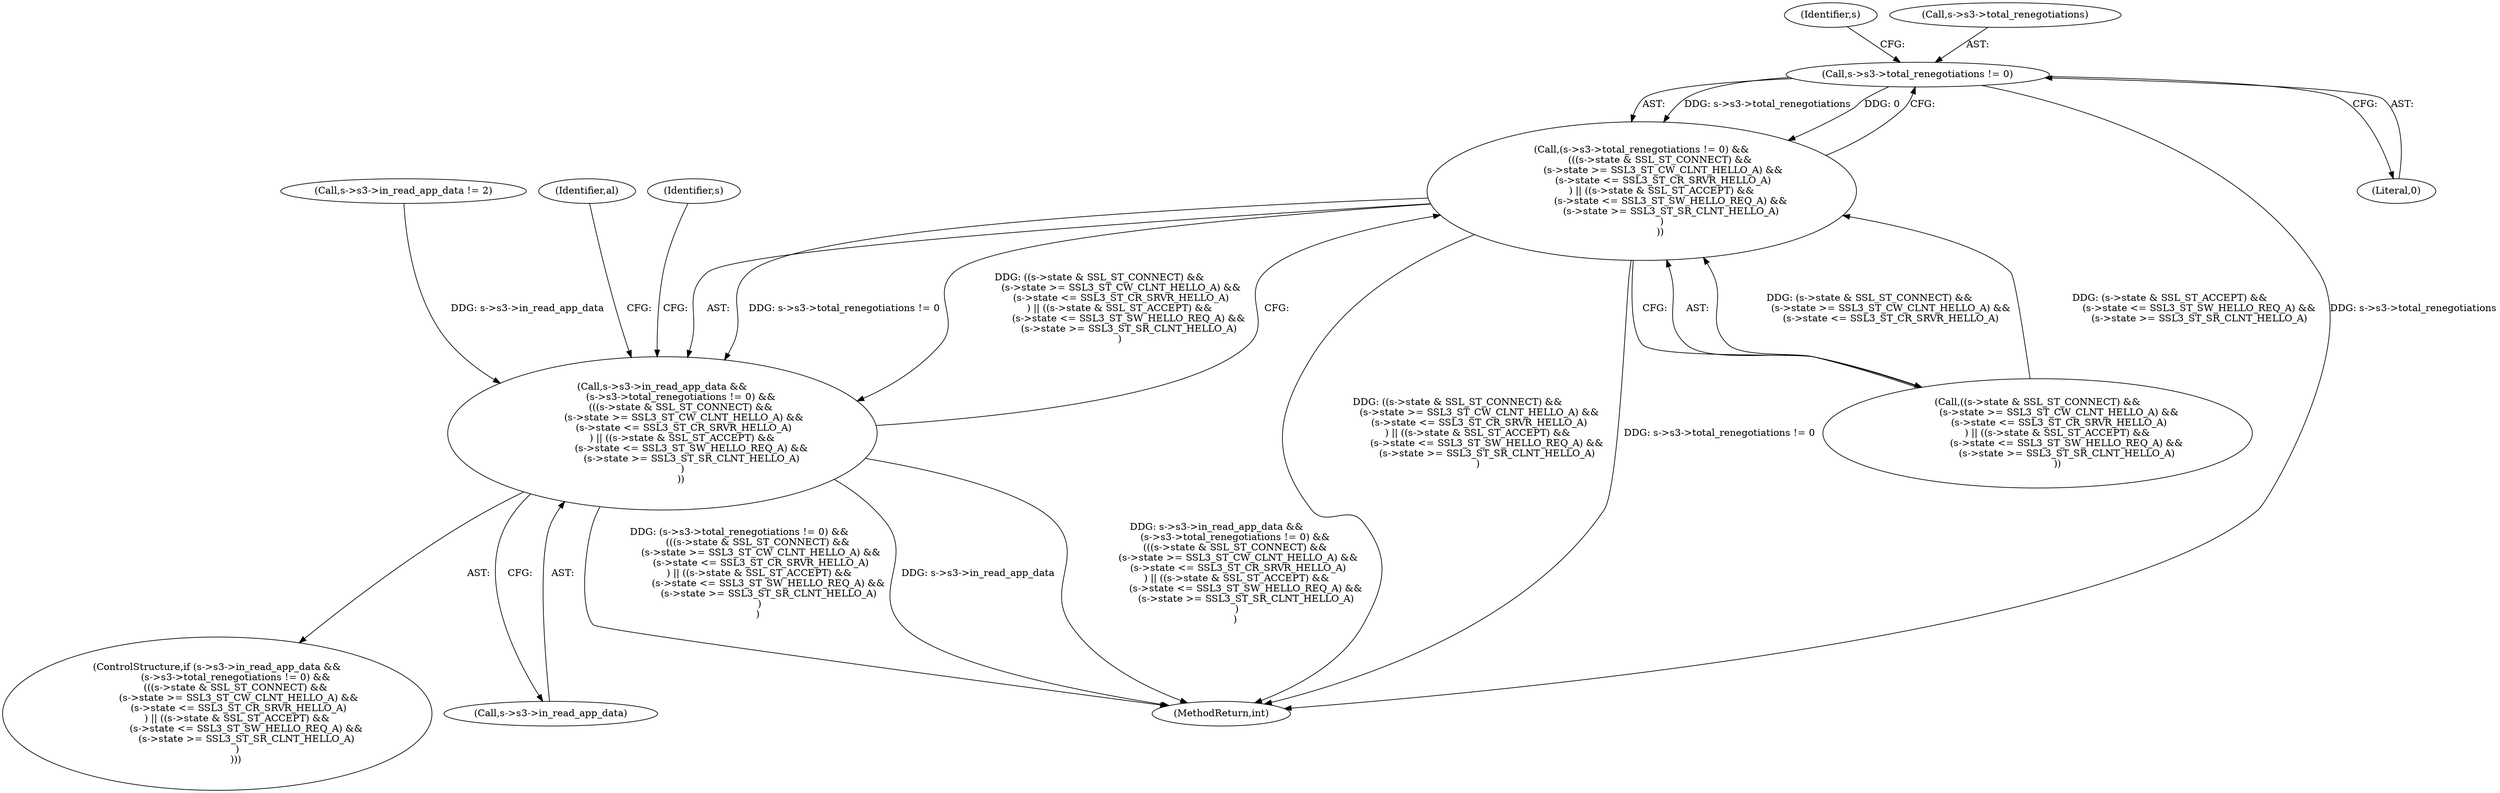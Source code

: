 digraph "0_openssl_e9bbefbf0f24c57645e7ad6a5a71ae649d18ac8e@pointer" {
"1001748" [label="(Call,s->s3->total_renegotiations != 0)"];
"1001747" [label="(Call,(s->s3->total_renegotiations != 0) &&\n            (((s->state & SSL_ST_CONNECT) &&\n              (s->state >= SSL3_ST_CW_CLNT_HELLO_A) &&\n              (s->state <= SSL3_ST_CR_SRVR_HELLO_A)\n             ) || ((s->state & SSL_ST_ACCEPT) &&\n                   (s->state <= SSL3_ST_SW_HELLO_REQ_A) &&\n                   (s->state >= SSL3_ST_SR_CLNT_HELLO_A)\n             )\n            ))"];
"1001741" [label="(Call,s->s3->in_read_app_data &&\n            (s->s3->total_renegotiations != 0) &&\n            (((s->state & SSL_ST_CONNECT) &&\n              (s->state >= SSL3_ST_CW_CLNT_HELLO_A) &&\n              (s->state <= SSL3_ST_CR_SRVR_HELLO_A)\n             ) || ((s->state & SSL_ST_ACCEPT) &&\n                   (s->state <= SSL3_ST_SW_HELLO_REQ_A) &&\n                   (s->state >= SSL3_ST_SR_CLNT_HELLO_A)\n             )\n            ))"];
"1001759" [label="(Identifier,s)"];
"1000252" [label="(Call,s->s3->in_read_app_data != 2)"];
"1001747" [label="(Call,(s->s3->total_renegotiations != 0) &&\n            (((s->state & SSL_ST_CONNECT) &&\n              (s->state >= SSL3_ST_CW_CLNT_HELLO_A) &&\n              (s->state <= SSL3_ST_CR_SRVR_HELLO_A)\n             ) || ((s->state & SSL_ST_ACCEPT) &&\n                   (s->state <= SSL3_ST_SW_HELLO_REQ_A) &&\n                   (s->state >= SSL3_ST_SR_CLNT_HELLO_A)\n             )\n            ))"];
"1001740" [label="(ControlStructure,if (s->s3->in_read_app_data &&\n            (s->s3->total_renegotiations != 0) &&\n            (((s->state & SSL_ST_CONNECT) &&\n              (s->state >= SSL3_ST_CW_CLNT_HELLO_A) &&\n              (s->state <= SSL3_ST_CR_SRVR_HELLO_A)\n             ) || ((s->state & SSL_ST_ACCEPT) &&\n                   (s->state <= SSL3_ST_SW_HELLO_REQ_A) &&\n                   (s->state >= SSL3_ST_SR_CLNT_HELLO_A)\n             )\n            )))"];
"1001742" [label="(Call,s->s3->in_read_app_data)"];
"1001749" [label="(Call,s->s3->total_renegotiations)"];
"1001819" [label="(MethodReturn,int)"];
"1001741" [label="(Call,s->s3->in_read_app_data &&\n            (s->s3->total_renegotiations != 0) &&\n            (((s->state & SSL_ST_CONNECT) &&\n              (s->state >= SSL3_ST_CW_CLNT_HELLO_A) &&\n              (s->state <= SSL3_ST_CR_SRVR_HELLO_A)\n             ) || ((s->state & SSL_ST_ACCEPT) &&\n                   (s->state <= SSL3_ST_SW_HELLO_REQ_A) &&\n                   (s->state >= SSL3_ST_SR_CLNT_HELLO_A)\n             )\n            ))"];
"1001754" [label="(Literal,0)"];
"1001755" [label="(Call,((s->state & SSL_ST_CONNECT) &&\n              (s->state >= SSL3_ST_CW_CLNT_HELLO_A) &&\n              (s->state <= SSL3_ST_CR_SRVR_HELLO_A)\n             ) || ((s->state & SSL_ST_ACCEPT) &&\n                   (s->state <= SSL3_ST_SW_HELLO_REQ_A) &&\n                   (s->state >= SSL3_ST_SR_CLNT_HELLO_A)\n             ))"];
"1001804" [label="(Identifier,al)"];
"1001794" [label="(Identifier,s)"];
"1001748" [label="(Call,s->s3->total_renegotiations != 0)"];
"1001748" -> "1001747"  [label="AST: "];
"1001748" -> "1001754"  [label="CFG: "];
"1001749" -> "1001748"  [label="AST: "];
"1001754" -> "1001748"  [label="AST: "];
"1001759" -> "1001748"  [label="CFG: "];
"1001747" -> "1001748"  [label="CFG: "];
"1001748" -> "1001819"  [label="DDG: s->s3->total_renegotiations"];
"1001748" -> "1001747"  [label="DDG: s->s3->total_renegotiations"];
"1001748" -> "1001747"  [label="DDG: 0"];
"1001747" -> "1001741"  [label="AST: "];
"1001747" -> "1001755"  [label="CFG: "];
"1001755" -> "1001747"  [label="AST: "];
"1001741" -> "1001747"  [label="CFG: "];
"1001747" -> "1001819"  [label="DDG: ((s->state & SSL_ST_CONNECT) &&\n              (s->state >= SSL3_ST_CW_CLNT_HELLO_A) &&\n              (s->state <= SSL3_ST_CR_SRVR_HELLO_A)\n             ) || ((s->state & SSL_ST_ACCEPT) &&\n                   (s->state <= SSL3_ST_SW_HELLO_REQ_A) &&\n                   (s->state >= SSL3_ST_SR_CLNT_HELLO_A)\n             )"];
"1001747" -> "1001819"  [label="DDG: s->s3->total_renegotiations != 0"];
"1001747" -> "1001741"  [label="DDG: s->s3->total_renegotiations != 0"];
"1001747" -> "1001741"  [label="DDG: ((s->state & SSL_ST_CONNECT) &&\n              (s->state >= SSL3_ST_CW_CLNT_HELLO_A) &&\n              (s->state <= SSL3_ST_CR_SRVR_HELLO_A)\n             ) || ((s->state & SSL_ST_ACCEPT) &&\n                   (s->state <= SSL3_ST_SW_HELLO_REQ_A) &&\n                   (s->state >= SSL3_ST_SR_CLNT_HELLO_A)\n             )"];
"1001755" -> "1001747"  [label="DDG: (s->state & SSL_ST_CONNECT) &&\n              (s->state >= SSL3_ST_CW_CLNT_HELLO_A) &&\n              (s->state <= SSL3_ST_CR_SRVR_HELLO_A)"];
"1001755" -> "1001747"  [label="DDG: (s->state & SSL_ST_ACCEPT) &&\n                   (s->state <= SSL3_ST_SW_HELLO_REQ_A) &&\n                   (s->state >= SSL3_ST_SR_CLNT_HELLO_A)"];
"1001741" -> "1001740"  [label="AST: "];
"1001741" -> "1001742"  [label="CFG: "];
"1001742" -> "1001741"  [label="AST: "];
"1001794" -> "1001741"  [label="CFG: "];
"1001804" -> "1001741"  [label="CFG: "];
"1001741" -> "1001819"  [label="DDG: (s->s3->total_renegotiations != 0) &&\n            (((s->state & SSL_ST_CONNECT) &&\n              (s->state >= SSL3_ST_CW_CLNT_HELLO_A) &&\n              (s->state <= SSL3_ST_CR_SRVR_HELLO_A)\n             ) || ((s->state & SSL_ST_ACCEPT) &&\n                   (s->state <= SSL3_ST_SW_HELLO_REQ_A) &&\n                   (s->state >= SSL3_ST_SR_CLNT_HELLO_A)\n             )\n            )"];
"1001741" -> "1001819"  [label="DDG: s->s3->in_read_app_data"];
"1001741" -> "1001819"  [label="DDG: s->s3->in_read_app_data &&\n            (s->s3->total_renegotiations != 0) &&\n            (((s->state & SSL_ST_CONNECT) &&\n              (s->state >= SSL3_ST_CW_CLNT_HELLO_A) &&\n              (s->state <= SSL3_ST_CR_SRVR_HELLO_A)\n             ) || ((s->state & SSL_ST_ACCEPT) &&\n                   (s->state <= SSL3_ST_SW_HELLO_REQ_A) &&\n                   (s->state >= SSL3_ST_SR_CLNT_HELLO_A)\n             )\n            )"];
"1000252" -> "1001741"  [label="DDG: s->s3->in_read_app_data"];
}
